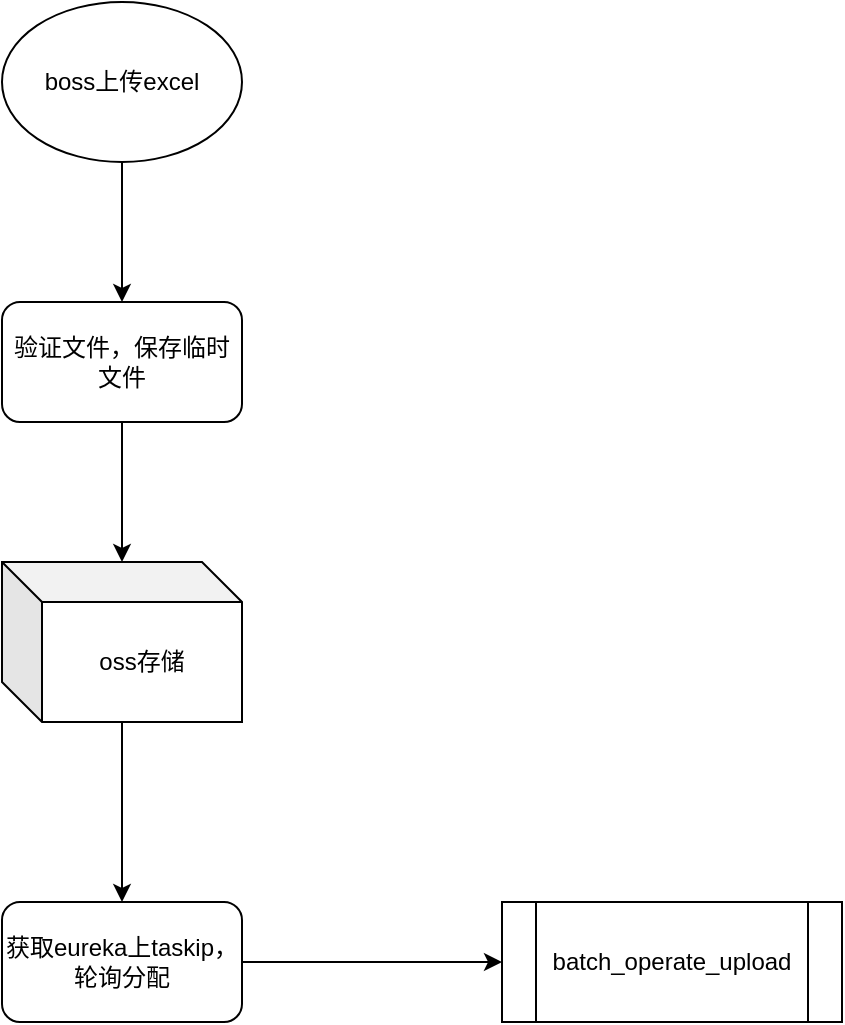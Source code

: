 <mxfile version="14.2.9" type="github">
  <diagram id="6N76P5hnXm77WZm34aZ_" name="Page-1">
    <mxGraphModel dx="946" dy="499" grid="1" gridSize="10" guides="1" tooltips="1" connect="1" arrows="1" fold="1" page="1" pageScale="1" pageWidth="3300" pageHeight="4681" math="0" shadow="0">
      <root>
        <mxCell id="0" />
        <mxCell id="1" parent="0" />
        <mxCell id="etPLG4wvCZrp4LevAsaF-3" style="edgeStyle=orthogonalEdgeStyle;rounded=0;orthogonalLoop=1;jettySize=auto;html=1;exitX=0.5;exitY=1;exitDx=0;exitDy=0;" edge="1" parent="1" source="etPLG4wvCZrp4LevAsaF-1" target="etPLG4wvCZrp4LevAsaF-2">
          <mxGeometry relative="1" as="geometry" />
        </mxCell>
        <mxCell id="etPLG4wvCZrp4LevAsaF-1" value="boss上传excel" style="ellipse;whiteSpace=wrap;html=1;" vertex="1" parent="1">
          <mxGeometry x="90" y="50" width="120" height="80" as="geometry" />
        </mxCell>
        <mxCell id="etPLG4wvCZrp4LevAsaF-16" value="" style="edgeStyle=orthogonalEdgeStyle;rounded=0;orthogonalLoop=1;jettySize=auto;html=1;" edge="1" parent="1" source="etPLG4wvCZrp4LevAsaF-2" target="etPLG4wvCZrp4LevAsaF-14">
          <mxGeometry relative="1" as="geometry" />
        </mxCell>
        <mxCell id="etPLG4wvCZrp4LevAsaF-2" value="验证文件，保存临时文件" style="rounded=1;whiteSpace=wrap;html=1;" vertex="1" parent="1">
          <mxGeometry x="90" y="200" width="120" height="60" as="geometry" />
        </mxCell>
        <mxCell id="etPLG4wvCZrp4LevAsaF-18" value="" style="edgeStyle=orthogonalEdgeStyle;rounded=0;orthogonalLoop=1;jettySize=auto;html=1;" edge="1" parent="1" source="etPLG4wvCZrp4LevAsaF-14" target="etPLG4wvCZrp4LevAsaF-17">
          <mxGeometry relative="1" as="geometry" />
        </mxCell>
        <mxCell id="etPLG4wvCZrp4LevAsaF-14" value="oss存储" style="shape=cube;whiteSpace=wrap;html=1;boundedLbl=1;backgroundOutline=1;darkOpacity=0.05;darkOpacity2=0.1;rounded=1;" vertex="1" parent="1">
          <mxGeometry x="90" y="330" width="120" height="80" as="geometry" />
        </mxCell>
        <mxCell id="etPLG4wvCZrp4LevAsaF-20" style="edgeStyle=orthogonalEdgeStyle;rounded=0;orthogonalLoop=1;jettySize=auto;html=1;exitX=1;exitY=0.5;exitDx=0;exitDy=0;" edge="1" parent="1" source="etPLG4wvCZrp4LevAsaF-17" target="etPLG4wvCZrp4LevAsaF-19">
          <mxGeometry relative="1" as="geometry" />
        </mxCell>
        <mxCell id="etPLG4wvCZrp4LevAsaF-17" value="获取eureka上taskip，轮询分配" style="whiteSpace=wrap;html=1;rounded=1;" vertex="1" parent="1">
          <mxGeometry x="90" y="500" width="120" height="60" as="geometry" />
        </mxCell>
        <mxCell id="etPLG4wvCZrp4LevAsaF-19" value="batch_operate_upload" style="shape=process;whiteSpace=wrap;html=1;backgroundOutline=1;" vertex="1" parent="1">
          <mxGeometry x="340" y="500" width="170" height="60" as="geometry" />
        </mxCell>
      </root>
    </mxGraphModel>
  </diagram>
</mxfile>
